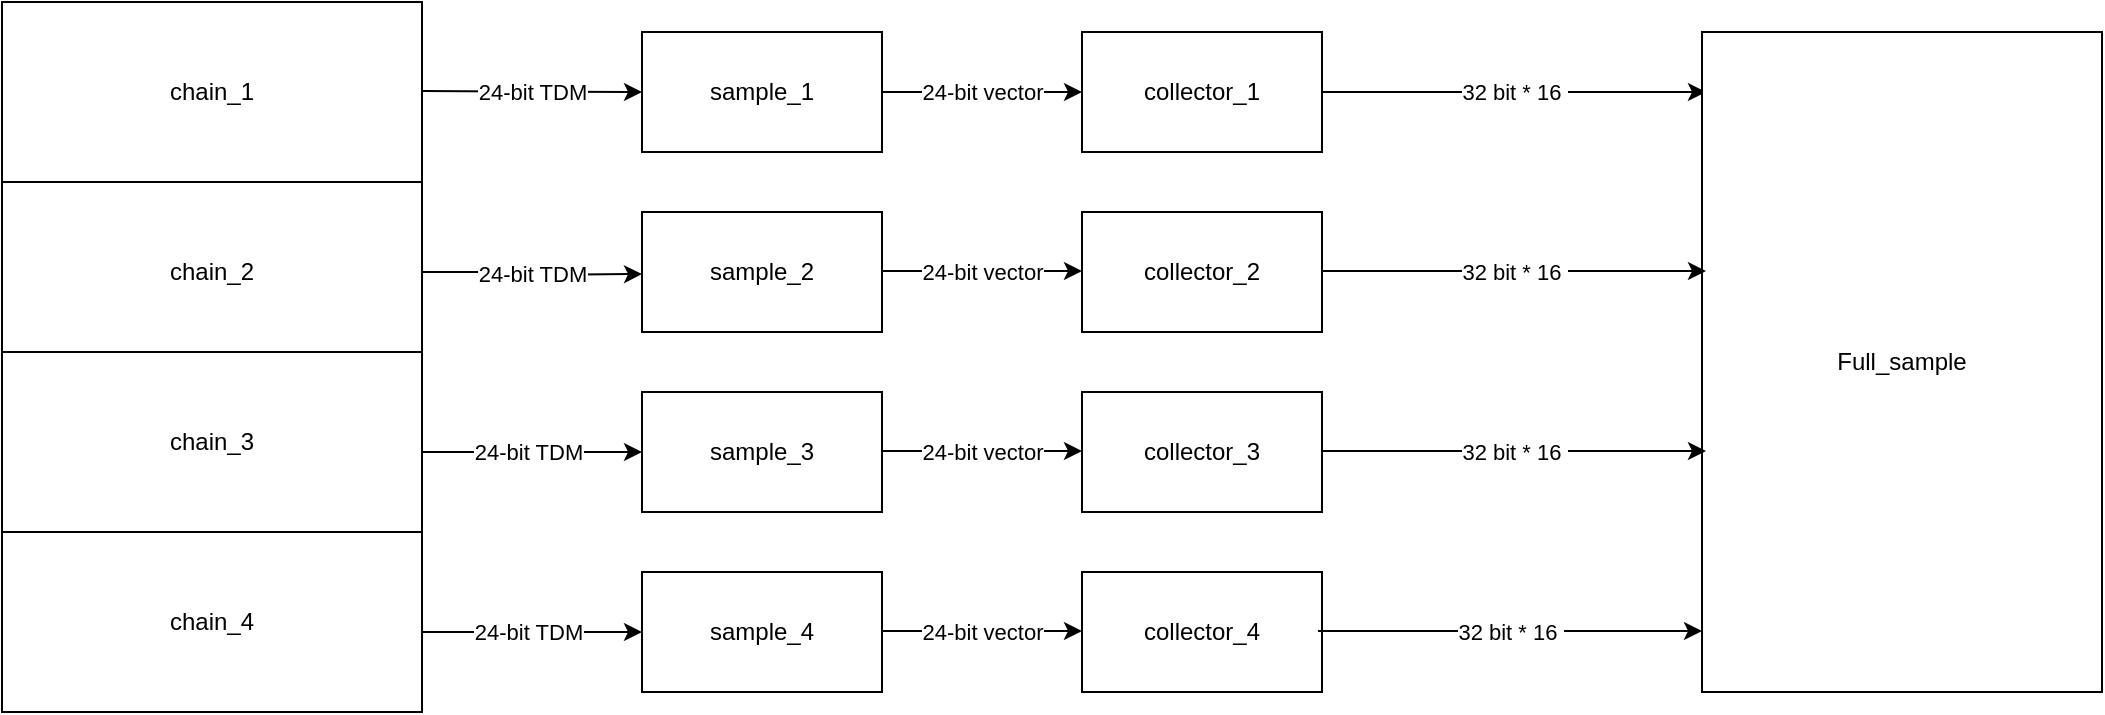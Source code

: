 <mxfile version="20.2.2" type="github">
  <diagram id="coEIKMqH1GfD0kxIsy-6" name="Sida-1">
    <mxGraphModel dx="2889" dy="1122" grid="1" gridSize="10" guides="1" tooltips="1" connect="1" arrows="1" fold="1" page="1" pageScale="1" pageWidth="827" pageHeight="1169" math="0" shadow="0">
      <root>
        <mxCell id="0" />
        <mxCell id="1" parent="0" />
        <mxCell id="Ye9BJwzS4szIkedIpYZC-20" value="24-bit vector" style="edgeStyle=orthogonalEdgeStyle;rounded=0;orthogonalLoop=1;jettySize=auto;html=1;exitX=1;exitY=0.5;exitDx=0;exitDy=0;entryX=0;entryY=0.5;entryDx=0;entryDy=0;" edge="1" parent="1" source="Ye9BJwzS4szIkedIpYZC-5" target="Ye9BJwzS4szIkedIpYZC-15">
          <mxGeometry relative="1" as="geometry">
            <mxPoint as="offset" />
          </mxGeometry>
        </mxCell>
        <mxCell id="Ye9BJwzS4szIkedIpYZC-5" value="sample_1" style="rounded=0;whiteSpace=wrap;html=1;" vertex="1" parent="1">
          <mxGeometry x="110" y="120" width="120" height="60" as="geometry" />
        </mxCell>
        <mxCell id="Ye9BJwzS4szIkedIpYZC-7" value="sample_2" style="rounded=0;whiteSpace=wrap;html=1;" vertex="1" parent="1">
          <mxGeometry x="110" y="210" width="120" height="60" as="geometry" />
        </mxCell>
        <mxCell id="Ye9BJwzS4szIkedIpYZC-8" value="sample_3" style="rounded=0;whiteSpace=wrap;html=1;" vertex="1" parent="1">
          <mxGeometry x="110" y="300" width="120" height="60" as="geometry" />
        </mxCell>
        <mxCell id="Ye9BJwzS4szIkedIpYZC-9" value="sample_4" style="rounded=0;whiteSpace=wrap;html=1;" vertex="1" parent="1">
          <mxGeometry x="110" y="390" width="120" height="60" as="geometry" />
        </mxCell>
        <mxCell id="Ye9BJwzS4szIkedIpYZC-32" value="32 bit * 16&amp;nbsp;" style="edgeStyle=orthogonalEdgeStyle;rounded=0;orthogonalLoop=1;jettySize=auto;html=1;exitX=1;exitY=0.5;exitDx=0;exitDy=0;entryX=0.01;entryY=0.091;entryDx=0;entryDy=0;entryPerimeter=0;" edge="1" parent="1" source="Ye9BJwzS4szIkedIpYZC-15" target="Ye9BJwzS4szIkedIpYZC-28">
          <mxGeometry relative="1" as="geometry" />
        </mxCell>
        <mxCell id="Ye9BJwzS4szIkedIpYZC-15" value="collector_1" style="rounded=0;whiteSpace=wrap;html=1;" vertex="1" parent="1">
          <mxGeometry x="330" y="120" width="120" height="60" as="geometry" />
        </mxCell>
        <mxCell id="Ye9BJwzS4szIkedIpYZC-16" value="collector_2" style="rounded=0;whiteSpace=wrap;html=1;" vertex="1" parent="1">
          <mxGeometry x="330" y="210" width="120" height="60" as="geometry" />
        </mxCell>
        <mxCell id="Ye9BJwzS4szIkedIpYZC-17" value="collector_3" style="rounded=0;whiteSpace=wrap;html=1;" vertex="1" parent="1">
          <mxGeometry x="330" y="300" width="120" height="60" as="geometry" />
        </mxCell>
        <mxCell id="Ye9BJwzS4szIkedIpYZC-18" value="collector_4" style="rounded=0;whiteSpace=wrap;html=1;" vertex="1" parent="1">
          <mxGeometry x="330" y="390" width="120" height="60" as="geometry" />
        </mxCell>
        <mxCell id="Ye9BJwzS4szIkedIpYZC-24" value="24-bit vector" style="edgeStyle=orthogonalEdgeStyle;rounded=0;orthogonalLoop=1;jettySize=auto;html=1;exitX=1;exitY=0.5;exitDx=0;exitDy=0;entryX=0;entryY=0.5;entryDx=0;entryDy=0;" edge="1" parent="1">
          <mxGeometry relative="1" as="geometry">
            <mxPoint x="230" y="239.5" as="sourcePoint" />
            <mxPoint x="330" y="239.5" as="targetPoint" />
            <mxPoint as="offset" />
            <Array as="points">
              <mxPoint x="300" y="240" />
              <mxPoint x="300" y="240" />
            </Array>
          </mxGeometry>
        </mxCell>
        <mxCell id="Ye9BJwzS4szIkedIpYZC-25" value="24-bit vector" style="edgeStyle=orthogonalEdgeStyle;rounded=0;orthogonalLoop=1;jettySize=auto;html=1;exitX=1;exitY=0.5;exitDx=0;exitDy=0;entryX=0;entryY=0.5;entryDx=0;entryDy=0;" edge="1" parent="1">
          <mxGeometry relative="1" as="geometry">
            <mxPoint x="230" y="329.5" as="sourcePoint" />
            <mxPoint x="330" y="329.5" as="targetPoint" />
            <mxPoint as="offset" />
          </mxGeometry>
        </mxCell>
        <mxCell id="Ye9BJwzS4szIkedIpYZC-26" value="24-bit vector" style="edgeStyle=orthogonalEdgeStyle;rounded=0;orthogonalLoop=1;jettySize=auto;html=1;exitX=1;exitY=0.5;exitDx=0;exitDy=0;entryX=0;entryY=0.5;entryDx=0;entryDy=0;" edge="1" parent="1">
          <mxGeometry relative="1" as="geometry">
            <mxPoint x="230" y="419.5" as="sourcePoint" />
            <mxPoint x="330" y="419.5" as="targetPoint" />
            <mxPoint as="offset" />
            <Array as="points">
              <mxPoint x="250" y="419.5" />
              <mxPoint x="250" y="419.5" />
            </Array>
          </mxGeometry>
        </mxCell>
        <mxCell id="Ye9BJwzS4szIkedIpYZC-28" value="Full_sample" style="rounded=0;whiteSpace=wrap;html=1;" vertex="1" parent="1">
          <mxGeometry x="640" y="120" width="200" height="330" as="geometry" />
        </mxCell>
        <mxCell id="Ye9BJwzS4szIkedIpYZC-39" value="32 bit * 16&amp;nbsp;" style="edgeStyle=orthogonalEdgeStyle;rounded=0;orthogonalLoop=1;jettySize=auto;html=1;exitX=1;exitY=0.5;exitDx=0;exitDy=0;entryX=0.01;entryY=0.091;entryDx=0;entryDy=0;entryPerimeter=0;" edge="1" parent="1">
          <mxGeometry relative="1" as="geometry">
            <mxPoint x="450" y="239.5" as="sourcePoint" />
            <mxPoint x="642" y="239.53" as="targetPoint" />
          </mxGeometry>
        </mxCell>
        <mxCell id="Ye9BJwzS4szIkedIpYZC-40" value="32 bit * 16&amp;nbsp;" style="edgeStyle=orthogonalEdgeStyle;rounded=0;orthogonalLoop=1;jettySize=auto;html=1;exitX=1;exitY=0.5;exitDx=0;exitDy=0;entryX=0.01;entryY=0.091;entryDx=0;entryDy=0;entryPerimeter=0;" edge="1" parent="1">
          <mxGeometry relative="1" as="geometry">
            <mxPoint x="450" y="329.5" as="sourcePoint" />
            <mxPoint x="642" y="329.53" as="targetPoint" />
          </mxGeometry>
        </mxCell>
        <mxCell id="Ye9BJwzS4szIkedIpYZC-41" value="32 bit * 16&amp;nbsp;" style="edgeStyle=orthogonalEdgeStyle;rounded=0;orthogonalLoop=1;jettySize=auto;html=1;exitX=1;exitY=0.5;exitDx=0;exitDy=0;entryX=0.01;entryY=0.091;entryDx=0;entryDy=0;entryPerimeter=0;" edge="1" parent="1">
          <mxGeometry relative="1" as="geometry">
            <mxPoint x="448" y="419.5" as="sourcePoint" />
            <mxPoint x="640" y="419.53" as="targetPoint" />
          </mxGeometry>
        </mxCell>
        <mxCell id="Ye9BJwzS4szIkedIpYZC-53" value="chain_1" style="rounded=0;whiteSpace=wrap;html=1;" vertex="1" parent="1">
          <mxGeometry x="-210" y="105" width="210" height="90" as="geometry" />
        </mxCell>
        <mxCell id="Ye9BJwzS4szIkedIpYZC-54" value="chain_2" style="rounded=0;whiteSpace=wrap;html=1;" vertex="1" parent="1">
          <mxGeometry x="-210" y="195" width="210" height="90" as="geometry" />
        </mxCell>
        <mxCell id="Ye9BJwzS4szIkedIpYZC-55" value="chain_3" style="rounded=0;whiteSpace=wrap;html=1;" vertex="1" parent="1">
          <mxGeometry x="-210" y="280" width="210" height="90" as="geometry" />
        </mxCell>
        <mxCell id="Ye9BJwzS4szIkedIpYZC-56" value="chain_4" style="rounded=0;whiteSpace=wrap;html=1;" vertex="1" parent="1">
          <mxGeometry x="-210" y="370" width="210" height="90" as="geometry" />
        </mxCell>
        <mxCell id="Ye9BJwzS4szIkedIpYZC-58" value="24-bit TDM" style="edgeStyle=orthogonalEdgeStyle;rounded=0;orthogonalLoop=1;jettySize=auto;html=1;exitX=1;exitY=0.5;exitDx=0;exitDy=0;entryX=0;entryY=0.5;entryDx=0;entryDy=0;" edge="1" parent="1" target="Ye9BJwzS4szIkedIpYZC-5">
          <mxGeometry relative="1" as="geometry">
            <mxPoint y="149.5" as="sourcePoint" />
            <mxPoint x="100" y="149.5" as="targetPoint" />
            <mxPoint as="offset" />
            <Array as="points" />
          </mxGeometry>
        </mxCell>
        <mxCell id="Ye9BJwzS4szIkedIpYZC-59" value="24-bit TDM" style="edgeStyle=orthogonalEdgeStyle;rounded=0;orthogonalLoop=1;jettySize=auto;html=1;exitX=1;exitY=0.5;exitDx=0;exitDy=0;" edge="1" parent="1" source="Ye9BJwzS4szIkedIpYZC-54">
          <mxGeometry relative="1" as="geometry">
            <mxPoint x="40" y="240" as="sourcePoint" />
            <mxPoint x="110" y="241" as="targetPoint" />
            <mxPoint as="offset" />
            <Array as="points" />
          </mxGeometry>
        </mxCell>
        <mxCell id="Ye9BJwzS4szIkedIpYZC-61" value="24-bit TDM" style="edgeStyle=orthogonalEdgeStyle;rounded=0;orthogonalLoop=1;jettySize=auto;html=1;exitX=1;exitY=0.5;exitDx=0;exitDy=0;" edge="1" parent="1" source="Ye9BJwzS4szIkedIpYZC-55">
          <mxGeometry relative="1" as="geometry">
            <mxPoint x="30" y="330" as="sourcePoint" />
            <mxPoint x="110" y="330" as="targetPoint" />
            <mxPoint as="offset" />
            <Array as="points">
              <mxPoint y="330" />
            </Array>
          </mxGeometry>
        </mxCell>
        <mxCell id="Ye9BJwzS4szIkedIpYZC-65" value="24-bit TDM" style="edgeStyle=orthogonalEdgeStyle;rounded=0;orthogonalLoop=1;jettySize=auto;html=1;exitX=1;exitY=0.5;exitDx=0;exitDy=0;entryX=0;entryY=0.5;entryDx=0;entryDy=0;" edge="1" parent="1" source="Ye9BJwzS4szIkedIpYZC-56" target="Ye9BJwzS4szIkedIpYZC-9">
          <mxGeometry relative="1" as="geometry">
            <mxPoint x="20" y="410" as="sourcePoint" />
            <mxPoint x="130" y="410.5" as="targetPoint" />
            <mxPoint as="offset" />
            <Array as="points">
              <mxPoint y="420" />
            </Array>
          </mxGeometry>
        </mxCell>
      </root>
    </mxGraphModel>
  </diagram>
</mxfile>

